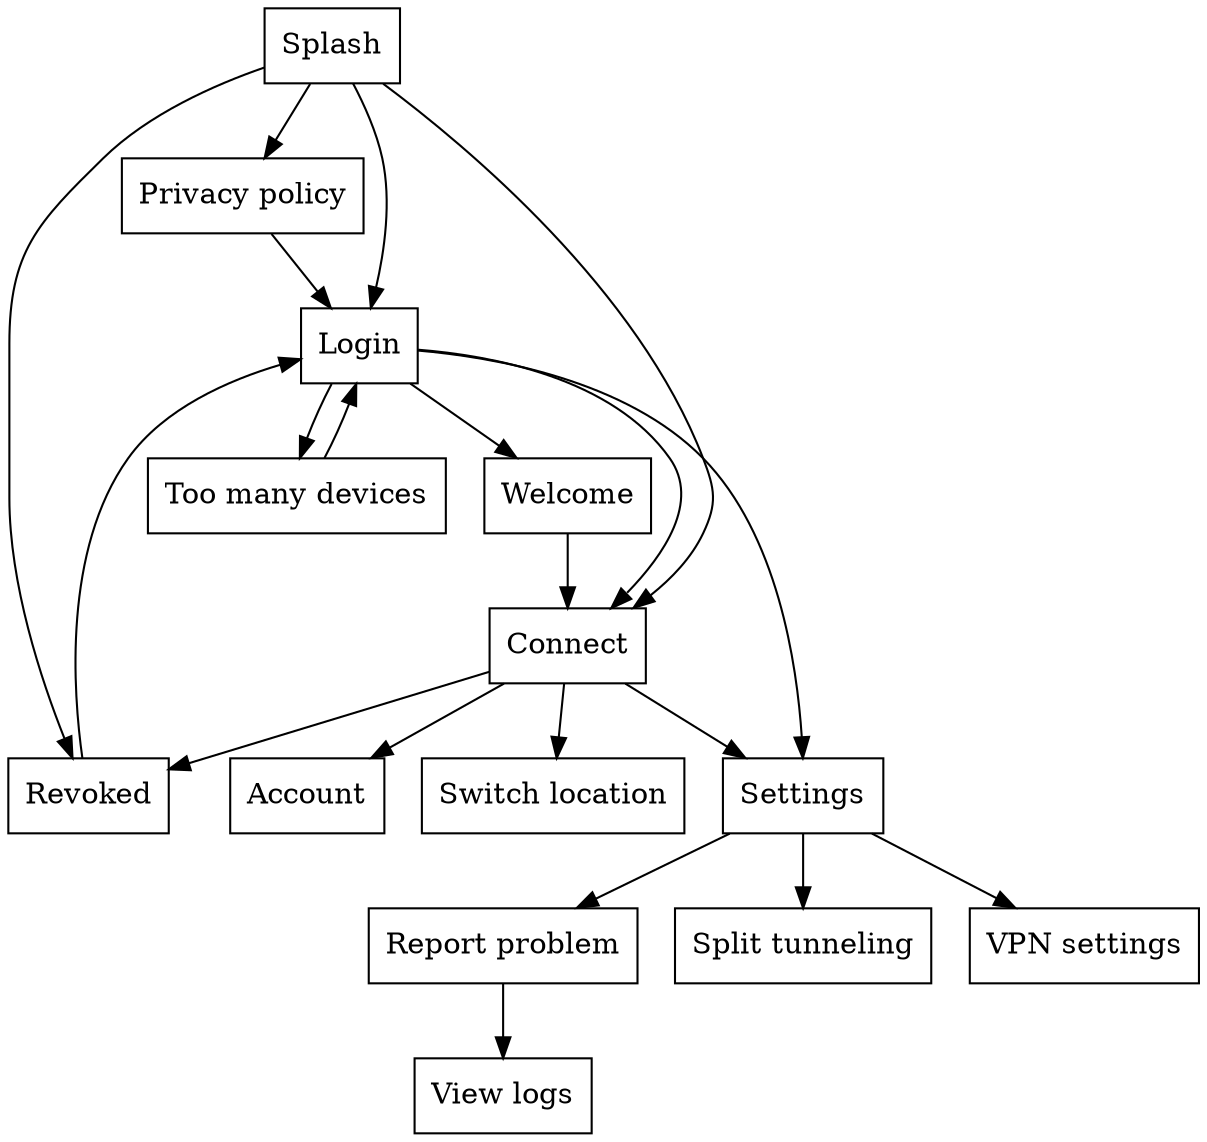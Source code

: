 digraph {
    {
        node [shape=rectangle]
        splash [label="Splash"]
        login [label="Login"]
        connect [label="Connect"]
        too_many_devices [label="Too many devices"]
        welcome [label="Welcome"]
        revoked [label="Revoked"]
        privacy_policy [label="Privacy policy"]
        account [label="Account"]
        settings [label = "Settings"]
        report_problem [label = "Report problem"]
        view_logs [label = "View logs"]
        split_tunneling [label = "Split tunneling"]
        vpn_settings [label = "VPN settings"]
        switch_location [label = "Switch location"]
    }

    splash -> privacy_policy
    splash -> login
    splash -> connect
    splash -> revoked


    revoked -> login
    privacy_policy -> login

    login -> welcome
    login -> too_many_devices
    login -> settings
    login -> connect

    too_many_devices -> login

    welcome -> connect

    connect -> revoked
    connect -> settings
    connect -> account
    connect -> switch_location

    settings -> vpn_settings
    settings -> split_tunneling
    settings -> report_problem

    report_problem -> view_logs
}

